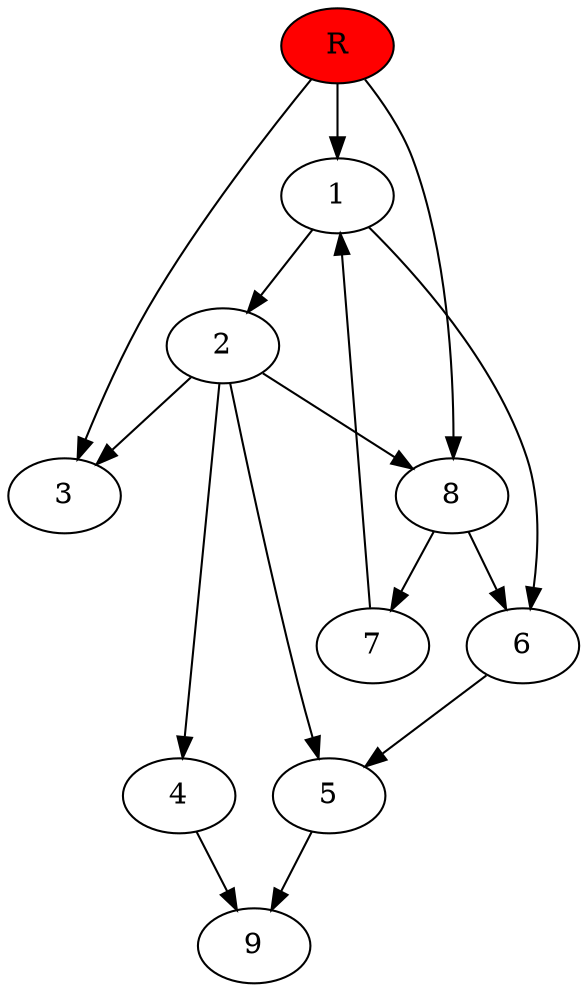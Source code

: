 digraph prb68608 {
	1
	2
	3
	4
	5
	6
	7
	8
	R [fillcolor="#ff0000" style=filled]
	1 -> 2
	1 -> 6
	2 -> 3
	2 -> 4
	2 -> 5
	2 -> 8
	4 -> 9
	5 -> 9
	6 -> 5
	7 -> 1
	8 -> 6
	8 -> 7
	R -> 1
	R -> 3
	R -> 8
}
